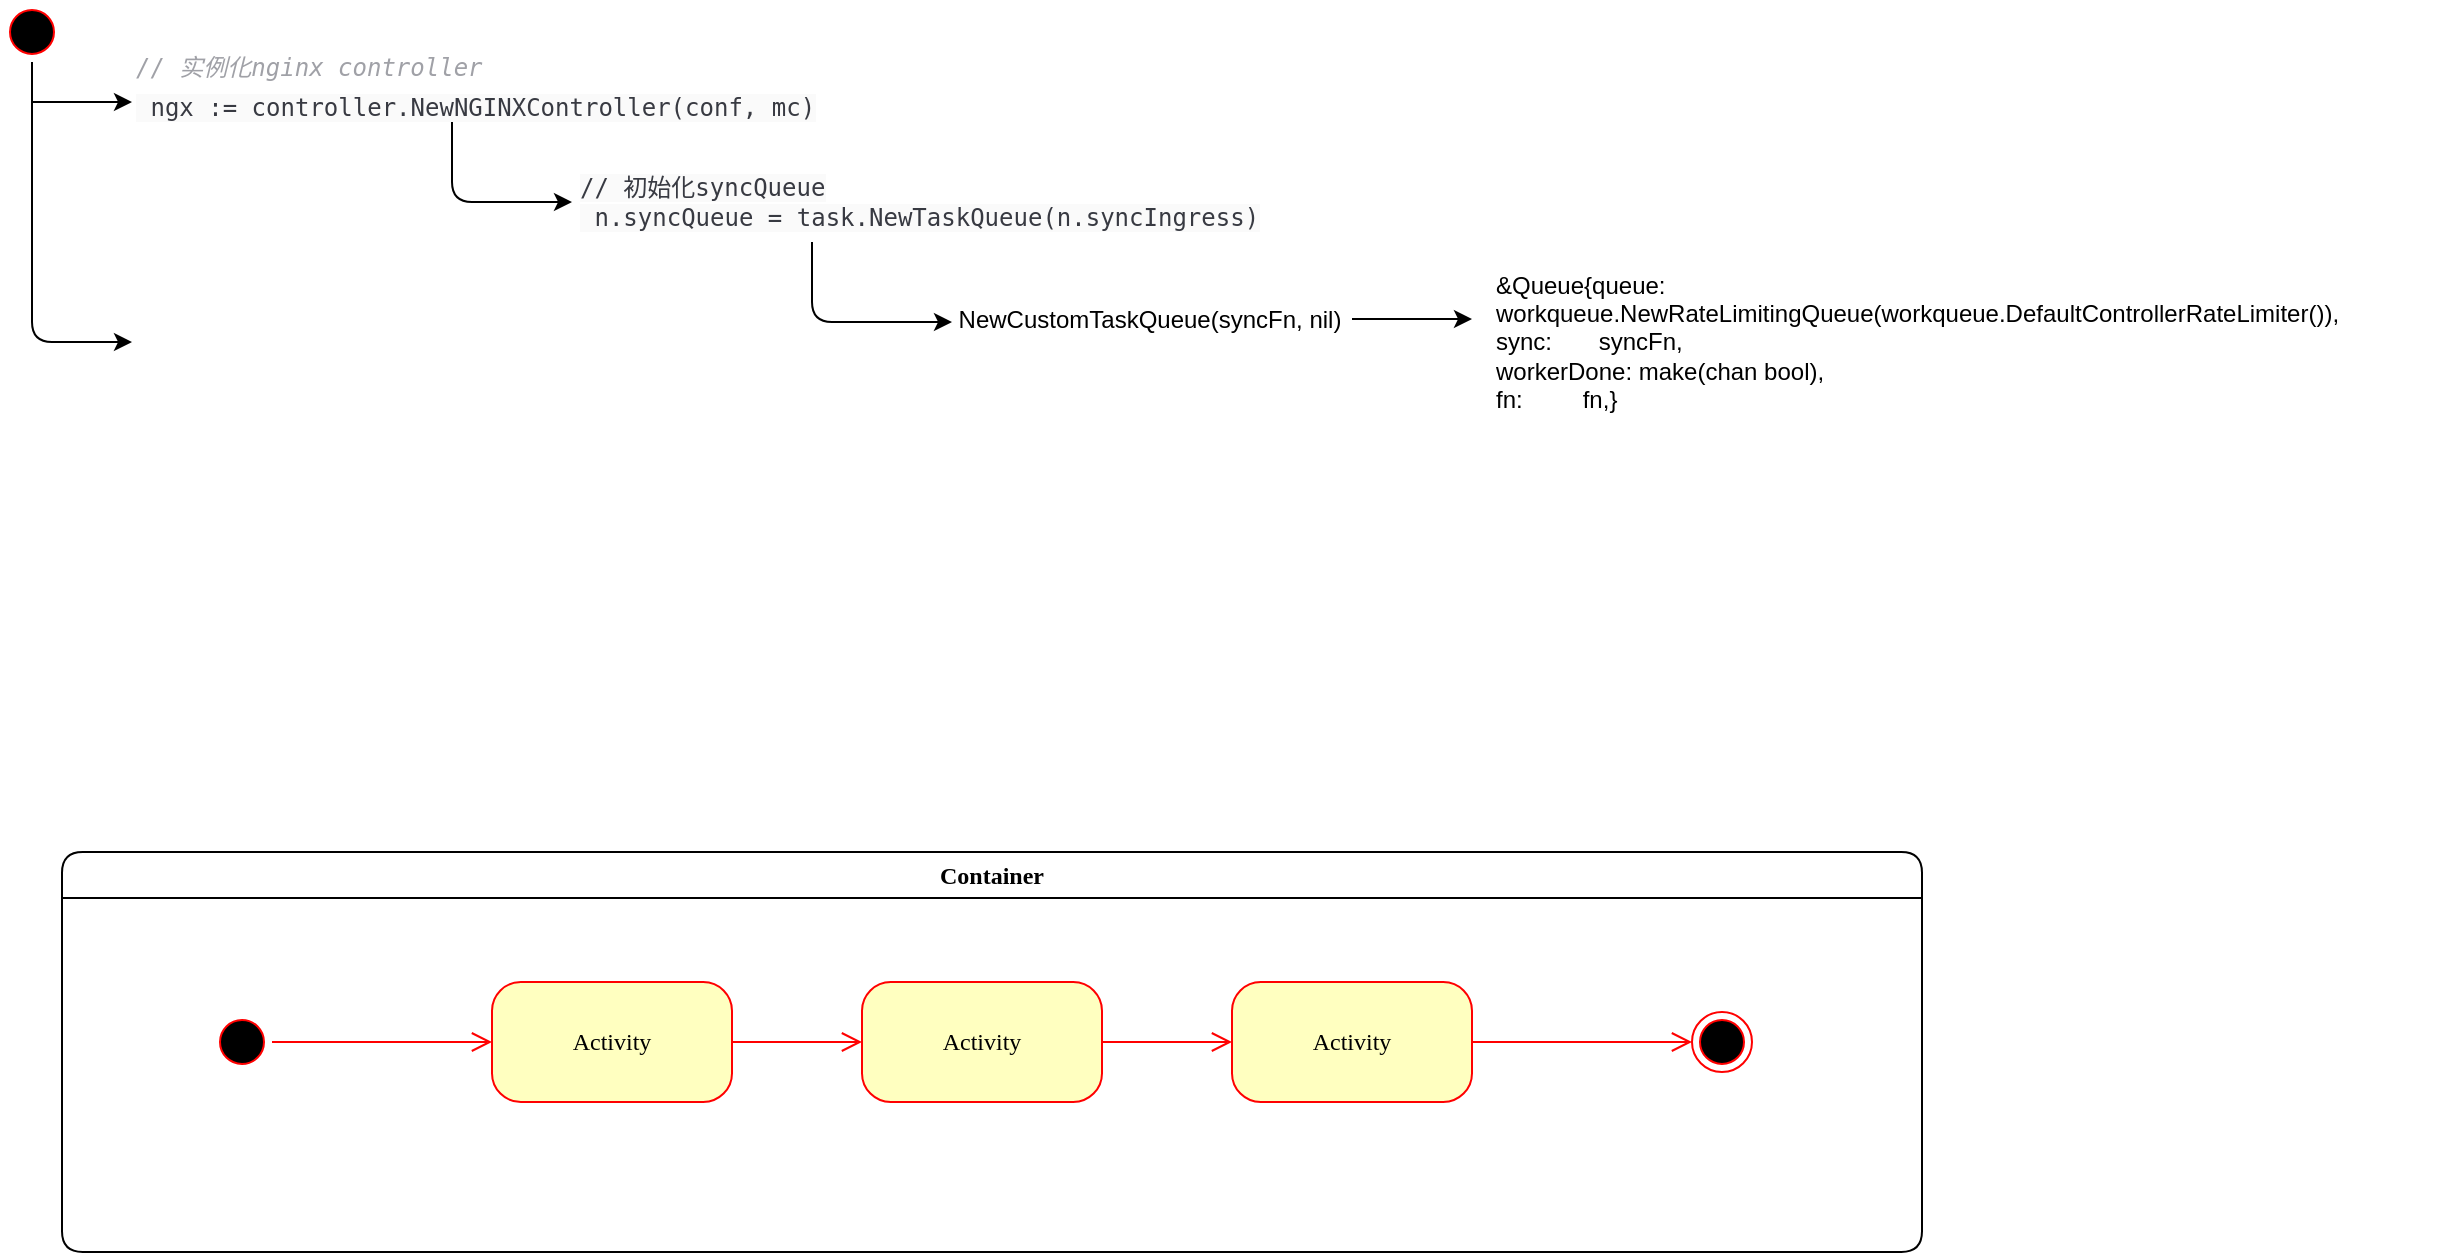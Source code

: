 <mxfile version="14.6.12" type="github">
  <diagram name="Page-1" id="58cdce13-f638-feb5-8d6f-7d28b1aa9fa0">
    <mxGraphModel dx="1278" dy="556" grid="1" gridSize="10" guides="1" tooltips="1" connect="1" arrows="1" fold="1" page="1" pageScale="1" pageWidth="1100" pageHeight="850" background="#ffffff" math="0" shadow="0">
      <root>
        <mxCell id="0" />
        <mxCell id="1" parent="0" />
        <mxCell id="382b91b5511bd0f7-1" value="" style="ellipse;html=1;shape=startState;fillColor=#000000;strokeColor=#ff0000;rounded=1;shadow=0;comic=0;labelBackgroundColor=none;fontFamily=Verdana;fontSize=12;fontColor=#000000;align=center;direction=south;" parent="1" vertex="1">
          <mxGeometry x="65" y="70" width="30" height="30" as="geometry" />
        </mxCell>
        <mxCell id="2a3bc250acf0617d-7" value="Container" style="swimlane;whiteSpace=wrap;html=1;rounded=1;shadow=0;comic=0;labelBackgroundColor=none;strokeWidth=1;fontFamily=Verdana;fontSize=12;align=center;" parent="1" vertex="1">
          <mxGeometry x="95" y="495" width="930" height="200" as="geometry" />
        </mxCell>
        <mxCell id="3cde6dad864a17aa-10" style="edgeStyle=elbowEdgeStyle;html=1;labelBackgroundColor=none;endArrow=open;endSize=8;strokeColor=#ff0000;fontFamily=Verdana;fontSize=12;align=left;" parent="2a3bc250acf0617d-7" source="382b91b5511bd0f7-8" target="3cde6dad864a17aa-1" edge="1">
          <mxGeometry relative="1" as="geometry" />
        </mxCell>
        <mxCell id="382b91b5511bd0f7-8" value="Activity" style="rounded=1;whiteSpace=wrap;html=1;arcSize=24;fillColor=#ffffc0;strokeColor=#ff0000;shadow=0;comic=0;labelBackgroundColor=none;fontFamily=Verdana;fontSize=12;fontColor=#000000;align=center;" parent="2a3bc250acf0617d-7" vertex="1">
          <mxGeometry x="215" y="65" width="120" height="60" as="geometry" />
        </mxCell>
        <mxCell id="24f968d109e7d6b4-3" value="" style="ellipse;html=1;shape=endState;fillColor=#000000;strokeColor=#ff0000;rounded=1;shadow=0;comic=0;labelBackgroundColor=none;fontFamily=Verdana;fontSize=12;fontColor=#000000;align=center;" parent="2a3bc250acf0617d-7" vertex="1">
          <mxGeometry x="815" y="80" width="30" height="30" as="geometry" />
        </mxCell>
        <mxCell id="3cde6dad864a17aa-9" style="edgeStyle=elbowEdgeStyle;html=1;labelBackgroundColor=none;endArrow=open;endSize=8;strokeColor=#ff0000;fontFamily=Verdana;fontSize=12;align=left;" parent="2a3bc250acf0617d-7" source="2a3bc250acf0617d-3" target="382b91b5511bd0f7-8" edge="1">
          <mxGeometry relative="1" as="geometry" />
        </mxCell>
        <mxCell id="2a3bc250acf0617d-3" value="" style="ellipse;html=1;shape=startState;fillColor=#000000;strokeColor=#ff0000;rounded=1;shadow=0;comic=0;labelBackgroundColor=none;fontFamily=Verdana;fontSize=12;fontColor=#000000;align=center;direction=south;" parent="2a3bc250acf0617d-7" vertex="1">
          <mxGeometry x="75" y="80" width="30" height="30" as="geometry" />
        </mxCell>
        <mxCell id="3cde6dad864a17aa-11" style="edgeStyle=elbowEdgeStyle;html=1;labelBackgroundColor=none;endArrow=open;endSize=8;strokeColor=#ff0000;fontFamily=Verdana;fontSize=12;align=left;" parent="2a3bc250acf0617d-7" source="3cde6dad864a17aa-1" target="3cde6dad864a17aa-2" edge="1">
          <mxGeometry relative="1" as="geometry" />
        </mxCell>
        <mxCell id="3cde6dad864a17aa-1" value="Activity" style="rounded=1;whiteSpace=wrap;html=1;arcSize=24;fillColor=#ffffc0;strokeColor=#ff0000;shadow=0;comic=0;labelBackgroundColor=none;fontFamily=Verdana;fontSize=12;fontColor=#000000;align=center;" parent="2a3bc250acf0617d-7" vertex="1">
          <mxGeometry x="400" y="65" width="120" height="60" as="geometry" />
        </mxCell>
        <mxCell id="3cde6dad864a17aa-12" style="edgeStyle=elbowEdgeStyle;html=1;labelBackgroundColor=none;endArrow=open;endSize=8;strokeColor=#ff0000;fontFamily=Verdana;fontSize=12;align=left;" parent="2a3bc250acf0617d-7" source="3cde6dad864a17aa-2" target="24f968d109e7d6b4-3" edge="1">
          <mxGeometry relative="1" as="geometry" />
        </mxCell>
        <mxCell id="3cde6dad864a17aa-2" value="Activity" style="rounded=1;whiteSpace=wrap;html=1;arcSize=24;fillColor=#ffffc0;strokeColor=#ff0000;shadow=0;comic=0;labelBackgroundColor=none;fontFamily=Verdana;fontSize=12;fontColor=#000000;align=center;" parent="2a3bc250acf0617d-7" vertex="1">
          <mxGeometry x="585" y="65" width="120" height="60" as="geometry" />
        </mxCell>
        <mxCell id="oNucrDUbllqK9O9aNib7-1" value="" style="endArrow=classic;html=1;exitX=1;exitY=0.5;exitDx=0;exitDy=0;" parent="1" source="382b91b5511bd0f7-1" edge="1">
          <mxGeometry width="50" height="50" relative="1" as="geometry">
            <mxPoint x="520" y="240" as="sourcePoint" />
            <mxPoint x="130" y="240" as="targetPoint" />
            <Array as="points">
              <mxPoint x="80" y="170" />
              <mxPoint x="80" y="240" />
            </Array>
          </mxGeometry>
        </mxCell>
        <mxCell id="oNucrDUbllqK9O9aNib7-3" value="" style="endArrow=classic;html=1;" parent="1" edge="1">
          <mxGeometry width="50" height="50" relative="1" as="geometry">
            <mxPoint x="80" y="120" as="sourcePoint" />
            <mxPoint x="130" y="120" as="targetPoint" />
          </mxGeometry>
        </mxCell>
        <mxCell id="pBAqCjMGvrJcyjI5cnmh-1" value="&lt;span style=&quot;margin: 0px ; padding: 0px ; max-width: 100% ; font-family: &amp;#34;operator mono&amp;#34; , &amp;#34;consolas&amp;#34; , &amp;#34;monaco&amp;#34; , &amp;#34;menlo&amp;#34; , monospace ; color: rgb(160 , 161 , 167) ; font-style: italic ; line-height: 26px ; box-sizing: border-box ; overflow-wrap: break-word&quot;&gt;//&amp;nbsp;实例化nginx&amp;nbsp;controller&lt;/span&gt;&lt;br style=&quot;margin: 0px ; padding: 0px ; max-width: 100% ; color: rgb(56 , 58 , 66) ; font-family: &amp;#34;operator mono&amp;#34; , &amp;#34;consolas&amp;#34; , &amp;#34;monaco&amp;#34; , &amp;#34;menlo&amp;#34; , monospace ; box-sizing: border-box ; overflow-wrap: break-word&quot;&gt;&lt;span style=&quot;color: rgb(56 , 58 , 66) ; font-family: &amp;#34;operator mono&amp;#34; , &amp;#34;consolas&amp;#34; , &amp;#34;monaco&amp;#34; , &amp;#34;menlo&amp;#34; , monospace ; background-color: rgb(250 , 250 , 250)&quot;&gt;&amp;nbsp;ngx&amp;nbsp;:=&amp;nbsp;controller.NewNGINXController(conf,&amp;nbsp;mc)&lt;/span&gt;" style="text;html=1;strokeColor=none;fillColor=none;align=left;verticalAlign=middle;whiteSpace=wrap;rounded=0;" vertex="1" parent="1">
          <mxGeometry x="130" y="90" width="320" height="40" as="geometry" />
        </mxCell>
        <mxCell id="pBAqCjMGvrJcyjI5cnmh-2" value="" style="endArrow=classic;html=1;exitX=0.5;exitY=1;exitDx=0;exitDy=0;" edge="1" parent="1" source="pBAqCjMGvrJcyjI5cnmh-1">
          <mxGeometry width="50" height="50" relative="1" as="geometry">
            <mxPoint x="520" y="240" as="sourcePoint" />
            <mxPoint x="350" y="170" as="targetPoint" />
            <Array as="points">
              <mxPoint x="290" y="170" />
            </Array>
          </mxGeometry>
        </mxCell>
        <mxCell id="pBAqCjMGvrJcyjI5cnmh-3" value="&lt;span style=&quot;color: rgb(56 , 58 , 66) ; font-family: &amp;#34;operator mono&amp;#34; , &amp;#34;consolas&amp;#34; , &amp;#34;monaco&amp;#34; , &amp;#34;menlo&amp;#34; , monospace ; background-color: rgb(250 , 250 , 250)&quot;&gt;//&amp;nbsp;初始化syncQueue&lt;/span&gt;&lt;br style=&quot;margin: 0px ; padding: 0px ; max-width: 100% ; color: rgb(56 , 58 , 66) ; font-family: &amp;#34;operator mono&amp;#34; , &amp;#34;consolas&amp;#34; , &amp;#34;monaco&amp;#34; , &amp;#34;menlo&amp;#34; , monospace ; box-sizing: border-box ; overflow-wrap: break-word&quot;&gt;&lt;span style=&quot;color: rgb(56 , 58 , 66) ; font-family: &amp;#34;operator mono&amp;#34; , &amp;#34;consolas&amp;#34; , &amp;#34;monaco&amp;#34; , &amp;#34;menlo&amp;#34; , monospace ; background-color: rgb(250 , 250 , 250)&quot;&gt;&amp;nbsp;n.syncQueue&amp;nbsp;=&amp;nbsp;task.NewTaskQueue(n.syncIngress)&lt;/span&gt;" style="text;html=1;strokeColor=none;fillColor=none;align=left;verticalAlign=middle;whiteSpace=wrap;rounded=0;" vertex="1" parent="1">
          <mxGeometry x="352" y="160" width="420" height="20" as="geometry" />
        </mxCell>
        <mxCell id="pBAqCjMGvrJcyjI5cnmh-4" value="" style="endArrow=classic;html=1;exitX=0.5;exitY=1;exitDx=0;exitDy=0;" edge="1" parent="1">
          <mxGeometry width="50" height="50" relative="1" as="geometry">
            <mxPoint x="470" y="190" as="sourcePoint" />
            <mxPoint x="540" y="230" as="targetPoint" />
            <Array as="points">
              <mxPoint x="470" y="230" />
            </Array>
          </mxGeometry>
        </mxCell>
        <mxCell id="pBAqCjMGvrJcyjI5cnmh-5" value="NewCustomTaskQueue(syncFn, nil)" style="text;html=1;strokeColor=none;fillColor=none;align=center;verticalAlign=middle;whiteSpace=wrap;rounded=0;" vertex="1" parent="1">
          <mxGeometry x="534" y="219" width="210" height="20" as="geometry" />
        </mxCell>
        <mxCell id="pBAqCjMGvrJcyjI5cnmh-6" value="" style="endArrow=classic;html=1;" edge="1" parent="1">
          <mxGeometry width="50" height="50" relative="1" as="geometry">
            <mxPoint x="740" y="228.5" as="sourcePoint" />
            <mxPoint x="800" y="228.5" as="targetPoint" />
          </mxGeometry>
        </mxCell>
        <mxCell id="pBAqCjMGvrJcyjI5cnmh-8" value="&lt;div&gt;&amp;amp;Queue{queue:&amp;nbsp; &amp;nbsp; &amp;nbsp; workqueue.NewRateLimitingQueue(workqueue.DefaultControllerRateLimiter()),&lt;/div&gt;&lt;div&gt;&lt;span&gt;		&lt;/span&gt;sync:&amp;nbsp; &amp;nbsp; &amp;nbsp; &amp;nbsp;syncFn,&lt;/div&gt;&lt;div&gt;&lt;span&gt;		&lt;/span&gt;workerDone: make(chan bool),&lt;/div&gt;&lt;div&gt;&lt;span&gt;		&lt;/span&gt;fn:&amp;nbsp; &amp;nbsp; &amp;nbsp; &amp;nbsp; &amp;nbsp;fn,}&lt;/div&gt;" style="text;html=1;strokeColor=none;fillColor=none;align=left;verticalAlign=middle;whiteSpace=wrap;rounded=0;" vertex="1" parent="1">
          <mxGeometry x="810" y="230" width="480" height="20" as="geometry" />
        </mxCell>
      </root>
    </mxGraphModel>
  </diagram>
</mxfile>
